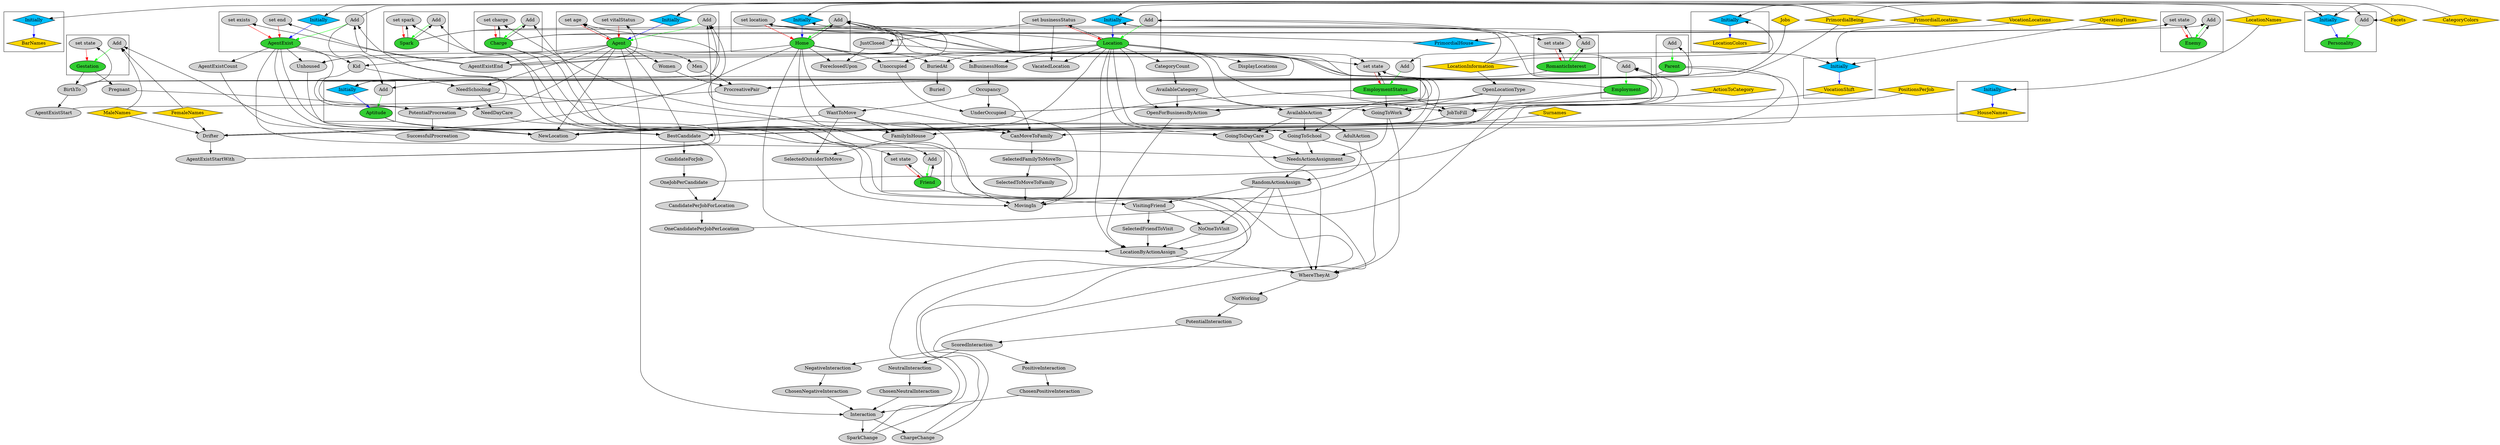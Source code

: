 digraph {
splines=true
node [ style="filled"]
subgraph "cluster_BarNames"{
v4 [ label = "BarNames" fillcolor="gold" shape="diamond"];
v5 [ label = "Initially" fillcolor="deepskyblue" shape="diamond"];
}
subgraph "cluster_HouseNames"{
v6 [ label = "HouseNames" fillcolor="gold" shape="diamond"];
v7 [ label = "Initially" fillcolor="deepskyblue" shape="diamond"];
}
subgraph "cluster_VocationShift"{
v15 [ label = "VocationShift" fillcolor="gold" shape="diamond"];
v16 [ label = "Initially" fillcolor="deepskyblue" shape="diamond"];
}
subgraph "cluster_LocationColors"{
v20 [ label = "LocationColors" fillcolor="gold" shape="diamond"];
v21 [ label = "Initially" fillcolor="deepskyblue" shape="diamond"];
}
subgraph "cluster_Agent"{
v22 [ label = "Agent" fillcolor="limegreen"];
v23 [ label = "Add"];
v127 [ label = "Initially" fillcolor="deepskyblue" shape="diamond"];
v128 [ label = "set vitalStatus"];
v129 [ label = "set age"];
}
subgraph "cluster_AgentExist"{
v59 [ label = "AgentExist" fillcolor="limegreen"];
v60 [ label = "Add"];
v62 [ label = "Initially" fillcolor="deepskyblue" shape="diamond"];
v63 [ label = "set end"];
v65 [ label = "set exists"];
}
subgraph "cluster_Personality"{
v130 [ label = "Personality" fillcolor="limegreen"];
v131 [ label = "Add"];
v132 [ label = "Initially" fillcolor="deepskyblue" shape="diamond"];
}
subgraph "cluster_Aptitude"{
v77 [ label = "Aptitude" fillcolor="limegreen"];
v78 [ label = "Add"];
v79 [ label = "Initially" fillcolor="deepskyblue" shape="diamond"];
}
subgraph "cluster_Spark"{
v42 [ label = "Spark" fillcolor="limegreen"];
v43 [ label = "Add"];
v103 [ label = "set spark"];
}
subgraph "cluster_Charge"{
v92 [ label = "Charge" fillcolor="limegreen"];
v93 [ label = "Add"];
v95 [ label = "set charge"];
}
subgraph "cluster_Friend"{
v90 [ label = "Friend" fillcolor="limegreen"];
v91 [ label = "Add"];
v96 [ label = "set state"];
}
subgraph "cluster_Enemy"{
v133 [ label = "Enemy" fillcolor="limegreen"];
v134 [ label = "Add"];
v135 [ label = "set state"];
}
subgraph "cluster_RomanticInterest"{
v40 [ label = "RomanticInterest" fillcolor="limegreen"];
v41 [ label = "Add"];
v104 [ label = "set state"];
}
subgraph "cluster_Gestation"{
v34 [ label = "Gestation" fillcolor="limegreen"];
v35 [ label = "Add"];
v109 [ label = "set state"];
}
subgraph "cluster_Parent"{
v107 [ label = "Parent" fillcolor="limegreen"];
v108 [ label = "Add"];
}
subgraph "cluster_Location"{
v27 [ label = "Location" fillcolor="limegreen"];
v28 [ label = "Add"];
v82 [ label = "set businessStatus"];
v126 [ label = "Initially" fillcolor="deepskyblue" shape="diamond"];
}
subgraph "cluster_Home"{
v31 [ label = "Home" fillcolor="limegreen"];
v32 [ label = "Add"];
v115 [ label = "Initially" fillcolor="deepskyblue" shape="diamond"];
v117 [ label = "set location"];
}
subgraph "cluster_EmploymentStatus"{
v69 [ label = "EmploymentStatus" fillcolor="limegreen"];
v70 [ label = "Add"];
v80 [ label = "set state"];
}
subgraph "cluster_Employment"{
v71 [ label = "Add"];
v83 [ label = "Employment" fillcolor="limegreen"];
}
v0 [ label = "FemaleNames" fillcolor="gold" shape="diamond"];
v1 [ label = "MaleNames" fillcolor="gold" shape="diamond"];
v2 [ label = "Surnames" fillcolor="gold" shape="diamond"];
v3 [ label = "LocationNames" fillcolor="gold" shape="diamond"];
v8 [ label = "Facets" fillcolor="gold" shape="diamond"];
v9 [ label = "Jobs" fillcolor="gold" shape="diamond"];
v10 [ label = "PrimordialBeing" fillcolor="gold" shape="diamond"];
v11 [ label = "PrimordialLocation" fillcolor="gold" shape="diamond"];
v12 [ label = "LocationInformation" fillcolor="gold" shape="diamond"];
v13 [ label = "VocationLocations" fillcolor="gold" shape="diamond"];
v14 [ label = "OperatingTimes" fillcolor="gold" shape="diamond"];
v17 [ label = "PositionsPerJob" fillcolor="gold" shape="diamond"];
v18 [ label = "ActionToCategory" fillcolor="gold" shape="diamond"];
v19 [ label = "CategoryColors" fillcolor="gold" shape="diamond"];
v24 [ label = "AgentExistStartWith"];
v25 [ label = "Drifter"];
v26 [ label = "JobToFill"];
v29 [ label = "NewLocation"];
v30 [ label = "WantToMove"];
v33 [ label = "BirthTo"];
v36 [ label = "SuccessfulProcreation"];
v37 [ label = "PotentialProcreation"];
v38 [ label = "Pregnant"];
v39 [ label = "ProcreativePair"];
v44 [ label = "SparkChange"];
v45 [ label = "Interaction"];
v46 [ label = "ChosenPositiveInteraction"];
v47 [ label = "PositiveInteraction"];
v48 [ label = "ScoredInteraction"];
v49 [ label = "PotentialInteraction"];
v50 [ label = "NotWorking"];
v51 [ label = "WhereTheyAt"];
v52 [ label = "GoingToSchool"];
v53 [ label = "AvailableAction"];
v54 [ label = "AvailableCategory"];
v55 [ label = "CategoryCount"];
v56 [ label = "OpenLocationType"];
v57 [ label = "NeedSchooling"];
v58 [ label = "Kid"];
v61 [ label = "AgentExistStart"];
v64 [ label = "AgentExistEnd"];
v66 [ label = "GoingToDayCare"];
v67 [ label = "NeedDayCare"];
v68 [ label = "GoingToWork"];
v72 [ label = "OneCandidatePerJobPerLocation"];
v73 [ label = "CandidatePerJobForLocation"];
v74 [ label = "OneJobPerCandidate"];
v75 [ label = "CandidateForJob"];
v76 [ label = "BestCandidate"];
v81 [ label = "JustClosed"];
v84 [ label = "RandomActionAssign"];
v85 [ label = "AdultAction"];
v86 [ label = "NeedsActionAssignment"];
v87 [ label = "LocationByActionAssign"];
v88 [ label = "NoOneToVisit"];
v89 [ label = "VisitingFriend"];
v94 [ label = "ChargeChange"];
v97 [ label = "SelectedFriendToVisit"];
v98 [ label = "OpenForBusinessByAction"];
v99 [ label = "ChosenNeutralInteraction"];
v100 [ label = "NeutralInteraction"];
v101 [ label = "ChosenNegativeInteraction"];
v102 [ label = "NegativeInteraction"];
v105 [ label = "Women"];
v106 [ label = "Men"];
v110 [ label = "UnderOccupied"];
v111 [ label = "Occupancy"];
v112 [ label = "InBusinessHome"];
v113 [ label = "Unoccupied"];
v114 [ label = "Unhoused"];
v116 [ label = "PrimordialHouse" fillcolor="deepskyblue" shape="diamond"];
v118 [ label = "ForeclosedUpon"];
v119 [ label = "MovingIn"];
v120 [ label = "SelectedToMoveToFamily"];
v121 [ label = "SelectedFamilyToMoveTo"];
v122 [ label = "CanMoveToFamily"];
v123 [ label = "SelectedOutsiderToMove"];
v124 [ label = "FamilyInHouse"];
v125 [ label = "AgentExistCount"];
v136 [ label = "VacatedLocation"];
v137 [ label = "DisplayLocations"];
v138 [ label = "BuriedAt"];
v139 [ label = "Buried"];
v5 -> v4 [ color="blue" ]
v3 -> v5 [ constraint="false" ]
v7 -> v6 [ color="blue" ]
v3 -> v7 [ constraint="false" ]
v16 -> v15 [ color="blue" ]
v13 -> v16 [ constraint="false" ]
v12 -> v16 [ constraint="false" ]
v14 -> v16 [ constraint="false" ]
v21 -> v20 [ color="blue" ]
v12 -> v21 [ constraint="false" ]
v19 -> v21 [ constraint="false" ]
v23 -> v22 [ color="green" ]
v24 -> v23 [ constraint="false" ]
v25 -> v24
v2 -> v25
v1 -> v25
v0 -> v25
v26 -> v25
v27 -> v26
v28 -> v27 [ color="green" ]
v29 -> v28 [ constraint="false" ]
v27 -> v29
v30 -> v29
v31 -> v30
v32 -> v31 [ color="green" ]
v33 -> v32 [ constraint="false" ]
v34 -> v33
v35 -> v34 [ color="green" ]
v36 -> v35 [ constraint="false" ]
v37 -> v36
v38 -> v37
v34 -> v38
v39 -> v37
v40 -> v39
v41 -> v40 [ color="green" ]
v40 -> v41 [ constraint="false" ]
v42 -> v41 [ constraint="false" ]
v43 -> v42 [ color="green" ]
v42 -> v43 [ constraint="false" ]
v44 -> v43 [ constraint="false" ]
v45 -> v44
v46 -> v45
v47 -> v46
v48 -> v47
v49 -> v48
v50 -> v49
v51 -> v50
v52 -> v51
v53 -> v52
v18 -> v53
v54 -> v53
v55 -> v54
v27 -> v55
v56 -> v52
v12 -> v56
v27 -> v52
v57 -> v52
v58 -> v57
v59 -> v58
v60 -> v59 [ color="green" ]
v61 -> v60 [ constraint="false" ]
v33 -> v61
v24 -> v60 [ constraint="false" ]
v62 -> v59 [ color="blue" ]
v10 -> v62 [ constraint="false" ]
v63 -> v59 [ color="red" ]
v64 -> v63 [ constraint="false" ]
v22 -> v64
v65 -> v59 [ color="red" ]
v64 -> v65 [ constraint="false" ]
v22 -> v58
v22 -> v57
v66 -> v51
v53 -> v66
v56 -> v66
v27 -> v66
v67 -> v66
v57 -> v67
v58 -> v67
v68 -> v51
v56 -> v68
v27 -> v68
v69 -> v68
v70 -> v69 [ color="green" ]
v71 -> v70 [ constraint="false" ]
v72 -> v71 [ constraint="false" ]
v73 -> v72
v74 -> v73
v75 -> v74
v76 -> v75
v26 -> v76
v59 -> v76
v69 -> v76
v22 -> v76
v77 -> v76
v78 -> v77 [ color="green" ]
v60 -> v78 [ constraint="false" ]
v9 -> v78 [ constraint="false" ]
v79 -> v77 [ color="blue" ]
v10 -> v79 [ constraint="false" ]
v9 -> v79 [ constraint="false" ]
v76 -> v73
v74 -> v71 [ constraint="false" ]
v80 -> v69 [ color="red" ]
v64 -> v80 [ constraint="false" ]
v69 -> v80 [ constraint="false" ]
v81 -> v80 [ constraint="false" ]
v82 -> v81
v27 -> v82 [ constraint="false" ]
v83 -> v80 [ constraint="false" ]
v71 -> v83 [ color="green" ]
v83 -> v68
v84 -> v51
v85 -> v84
v53 -> v85
v86 -> v84
v68 -> v86
v66 -> v86
v52 -> v86
v59 -> v86
v87 -> v51
v84 -> v87
v31 -> v87
v88 -> v87
v89 -> v88
v84 -> v89
v90 -> v89
v91 -> v90 [ color="green" ]
v90 -> v91 [ constraint="false" ]
v92 -> v91 [ constraint="false" ]
v93 -> v92 [ color="green" ]
v92 -> v93 [ constraint="false" ]
v94 -> v93 [ constraint="false" ]
v45 -> v94
v95 -> v92 [ color="red" ]
v94 -> v95 [ constraint="false" ]
v92 -> v95 [ constraint="false" ]
v96 -> v90 [ color="red" ]
v92 -> v96 [ constraint="false" ]
v90 -> v96 [ constraint="false" ]
v84 -> v88
v97 -> v87
v89 -> v97
v98 -> v87
v18 -> v98
v54 -> v98
v56 -> v98
v27 -> v98
v27 -> v87
v22 -> v45
v99 -> v45
v100 -> v99
v48 -> v100
v101 -> v45
v102 -> v101
v48 -> v102
v103 -> v42 [ color="red" ]
v44 -> v103 [ constraint="false" ]
v42 -> v103 [ constraint="false" ]
v104 -> v40 [ color="red" ]
v42 -> v104 [ constraint="false" ]
v40 -> v104 [ constraint="false" ]
v105 -> v39
v22 -> v105
v106 -> v39
v22 -> v106
v107 -> v39
v108 -> v107 [ color="green" ]
v33 -> v108 [ constraint="false" ]
v22 -> v37
v59 -> v37
v1 -> v35 [ constraint="false" ]
v0 -> v35 [ constraint="false" ]
v109 -> v34 [ color="red" ]
v33 -> v109 [ constraint="false" ]
v31 -> v32 [ constraint="false" ]
v110 -> v32 [ constraint="false" ]
v111 -> v110
v112 -> v111
v27 -> v112
v31 -> v112
v113 -> v110
v31 -> v113
v27 -> v113
v25 -> v32 [ constraint="false" ]
v114 -> v32 [ constraint="false" ]
v31 -> v114
v59 -> v114
v115 -> v31 [ color="blue" ]
v116 -> v115 [ constraint="false" ]
v11 -> v116
v10 -> v115 [ constraint="false" ]
v117 -> v31 [ color="red" ]
v64 -> v117 [ constraint="false" ]
v27 -> v117 [ constraint="false" ]
v110 -> v117 [ constraint="false" ]
v118 -> v117 [ constraint="false" ]
v31 -> v118
v81 -> v118
v119 -> v117 [ constraint="false" ]
v120 -> v119
v121 -> v120
v122 -> v121
v107 -> v122
v30 -> v122
v31 -> v122
v111 -> v122
v121 -> v119
v123 -> v119
v124 -> v123
v107 -> v124
v30 -> v124
v31 -> v124
v30 -> v123
v110 -> v119
v30 -> v119
v111 -> v30
v6 -> v29
v114 -> v29
v77 -> v29
v22 -> v29
v59 -> v29
v125 -> v29
v59 -> v125
v12 -> v28 [ constraint="false" ]
v126 -> v27 [ color="blue" ]
v11 -> v126 [ constraint="false" ]
v12 -> v126 [ constraint="false" ]
v82 -> v27 [ color="red" ]
v15 -> v26
v17 -> v26
v83 -> v26
v69 -> v26
v25 -> v23 [ constraint="false" ]
v33 -> v23 [ constraint="false" ]
v127 -> v22 [ color="blue" ]
v10 -> v127 [ constraint="false" ]
v128 -> v22 [ color="red" ]
v64 -> v128 [ constraint="false" ]
v129 -> v22 [ color="red" ]
v33 -> v129 [ constraint="false" ]
v22 -> v129 [ constraint="false" ]
v131 -> v130 [ color="green" ]
v60 -> v131 [ constraint="false" ]
v8 -> v131 [ constraint="false" ]
v132 -> v130 [ color="blue" ]
v10 -> v132 [ constraint="false" ]
v8 -> v132 [ constraint="false" ]
v134 -> v133 [ color="green" ]
v133 -> v134 [ constraint="false" ]
v92 -> v134 [ constraint="false" ]
v135 -> v133 [ color="red" ]
v92 -> v135 [ constraint="false" ]
v133 -> v135 [ constraint="false" ]
v82 -> v136
v27 -> v136
v27 -> v137
v27 -> v138
v31 -> v138
v138 -> v139
}
